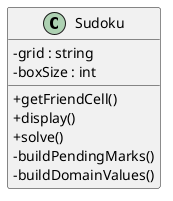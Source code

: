 @startuml
skinparam classAttributeIconSize 0
class Sudoku {
  - grid : string
  - boxSize : int
  + getFriendCell()
  + display()
  + solve()
  - buildPendingMarks()
  - buildDomainValues()
}
@enduml
